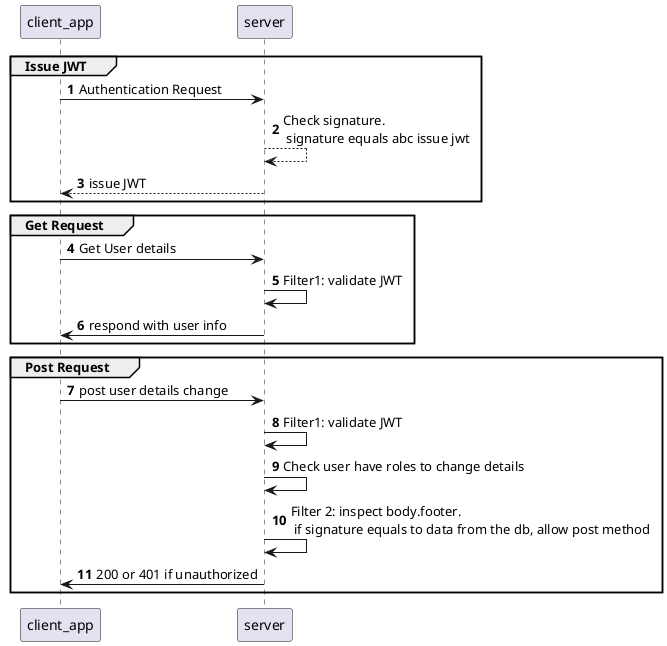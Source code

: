 @startuml
'https://plantuml.com/sequence-diagram

autonumber

Group Issue JWT
client_app -> server: Authentication Request
server --> server: Check signature.\n signature equals abc issue jwt
server --> client_app: issue JWT
end

group Get Request
client_app -> server: Get User details
server -> server: Filter1: validate JWT
server -> client_app: respond with user info
end

group Post Request
client_app -> server: post user details change
server -> server: Filter1: validate JWT
server -> server: Check user have roles to change details
server -> server: Filter 2: inspect body.footer. \n if signature equals to data from the db, allow post method
server -> client_app: 200 or 401 if unauthorized
end
@enduml